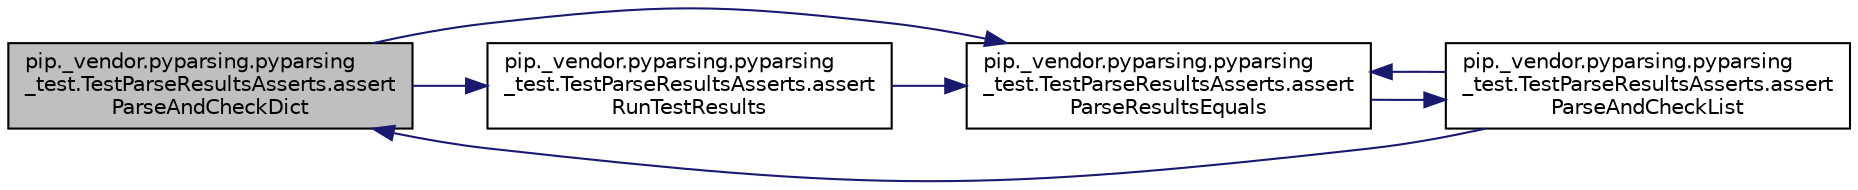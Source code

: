 digraph "pip._vendor.pyparsing.pyparsing_test.TestParseResultsAsserts.assertParseAndCheckDict"
{
 // LATEX_PDF_SIZE
  edge [fontname="Helvetica",fontsize="10",labelfontname="Helvetica",labelfontsize="10"];
  node [fontname="Helvetica",fontsize="10",shape=record];
  rankdir="LR";
  Node1 [label="pip._vendor.pyparsing.pyparsing\l_test.TestParseResultsAsserts.assert\lParseAndCheckDict",height=0.2,width=0.4,color="black", fillcolor="grey75", style="filled", fontcolor="black",tooltip=" "];
  Node1 -> Node2 [color="midnightblue",fontsize="10",style="solid",fontname="Helvetica"];
  Node2 [label="pip._vendor.pyparsing.pyparsing\l_test.TestParseResultsAsserts.assert\lParseResultsEquals",height=0.2,width=0.4,color="black", fillcolor="white", style="filled",URL="$d0/d8a/classpip_1_1__vendor_1_1pyparsing_1_1pyparsing__test_1_1_test_parse_results_asserts.html#aaf51deb00e547fe71636fbc50ca93016",tooltip=" "];
  Node2 -> Node3 [color="midnightblue",fontsize="10",style="solid",fontname="Helvetica"];
  Node3 [label="pip._vendor.pyparsing.pyparsing\l_test.TestParseResultsAsserts.assert\lParseAndCheckList",height=0.2,width=0.4,color="black", fillcolor="white", style="filled",URL="$d0/d8a/classpip_1_1__vendor_1_1pyparsing_1_1pyparsing__test_1_1_test_parse_results_asserts.html#a4475842cf72c70710e9c7b1f653188b5",tooltip=" "];
  Node3 -> Node1 [color="midnightblue",fontsize="10",style="solid",fontname="Helvetica"];
  Node3 -> Node2 [color="midnightblue",fontsize="10",style="solid",fontname="Helvetica"];
  Node1 -> Node4 [color="midnightblue",fontsize="10",style="solid",fontname="Helvetica"];
  Node4 [label="pip._vendor.pyparsing.pyparsing\l_test.TestParseResultsAsserts.assert\lRunTestResults",height=0.2,width=0.4,color="black", fillcolor="white", style="filled",URL="$d0/d8a/classpip_1_1__vendor_1_1pyparsing_1_1pyparsing__test_1_1_test_parse_results_asserts.html#a49a1a64a47b2e6e94d7c9e4e7bc3a7a6",tooltip=" "];
  Node4 -> Node2 [color="midnightblue",fontsize="10",style="solid",fontname="Helvetica"];
}
